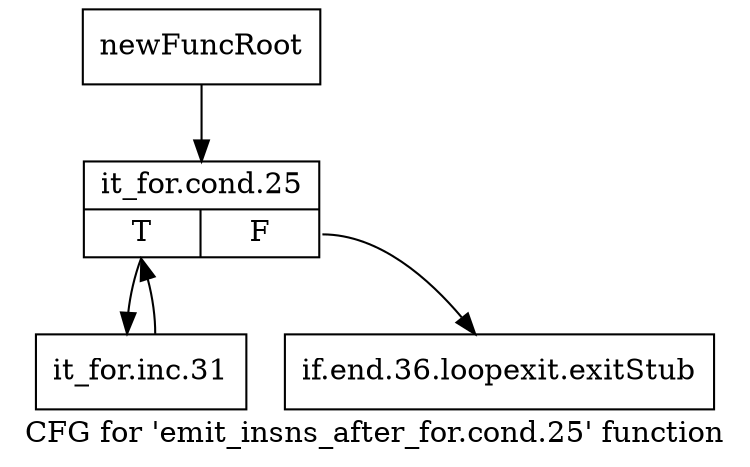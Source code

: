 digraph "CFG for 'emit_insns_after_for.cond.25' function" {
	label="CFG for 'emit_insns_after_for.cond.25' function";

	Node0xac76bc0 [shape=record,label="{newFuncRoot}"];
	Node0xac76bc0 -> Node0xac77030;
	Node0xac76c10 [shape=record,label="{if.end.36.loopexit.exitStub}"];
	Node0xac77030 [shape=record,label="{it_for.cond.25|{<s0>T|<s1>F}}"];
	Node0xac77030:s0 -> Node0xac77080;
	Node0xac77030:s1 -> Node0xac76c10;
	Node0xac77080 [shape=record,label="{it_for.inc.31}"];
	Node0xac77080 -> Node0xac77030;
}
